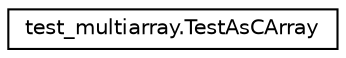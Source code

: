 digraph "Graphical Class Hierarchy"
{
 // LATEX_PDF_SIZE
  edge [fontname="Helvetica",fontsize="10",labelfontname="Helvetica",labelfontsize="10"];
  node [fontname="Helvetica",fontsize="10",shape=record];
  rankdir="LR";
  Node0 [label="test_multiarray.TestAsCArray",height=0.2,width=0.4,color="black", fillcolor="white", style="filled",URL="$classtest__multiarray_1_1TestAsCArray.html",tooltip=" "];
}
